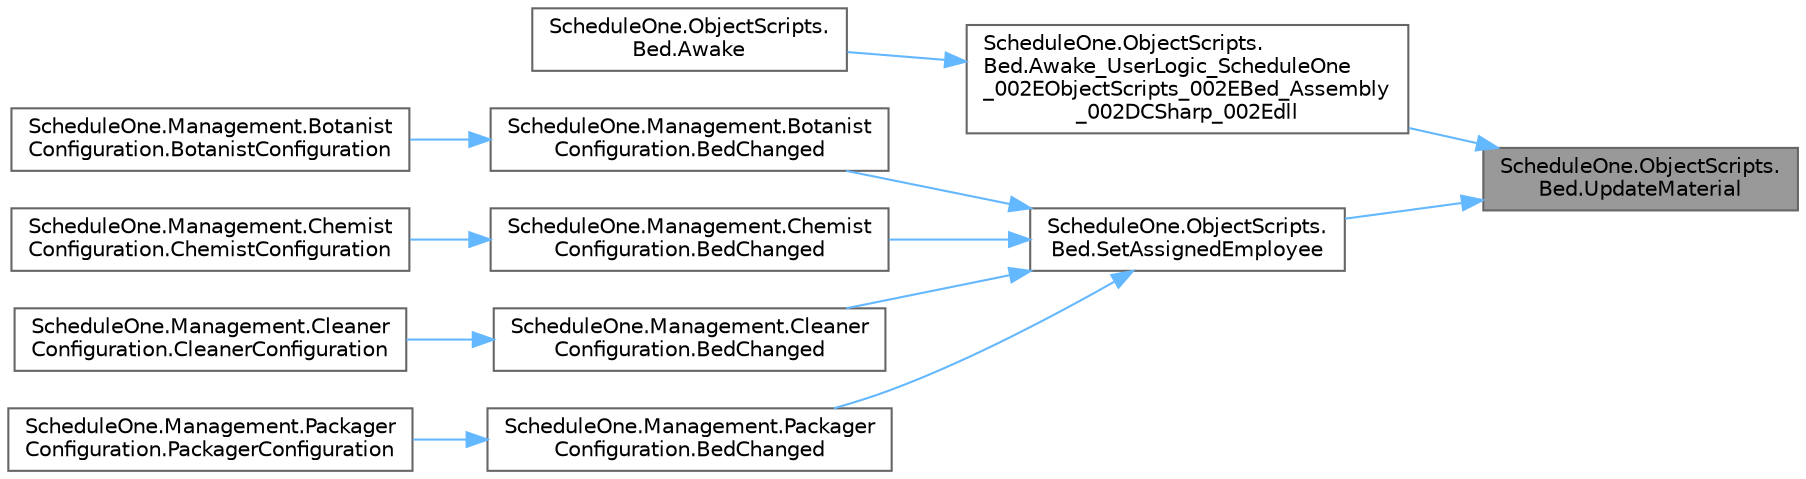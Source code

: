 digraph "ScheduleOne.ObjectScripts.Bed.UpdateMaterial"
{
 // LATEX_PDF_SIZE
  bgcolor="transparent";
  edge [fontname=Helvetica,fontsize=10,labelfontname=Helvetica,labelfontsize=10];
  node [fontname=Helvetica,fontsize=10,shape=box,height=0.2,width=0.4];
  rankdir="RL";
  Node1 [id="Node000001",label="ScheduleOne.ObjectScripts.\lBed.UpdateMaterial",height=0.2,width=0.4,color="gray40", fillcolor="grey60", style="filled", fontcolor="black",tooltip=" "];
  Node1 -> Node2 [id="edge1_Node000001_Node000002",dir="back",color="steelblue1",style="solid",tooltip=" "];
  Node2 [id="Node000002",label="ScheduleOne.ObjectScripts.\lBed.Awake_UserLogic_ScheduleOne\l_002EObjectScripts_002EBed_Assembly\l_002DCSharp_002Edll",height=0.2,width=0.4,color="grey40", fillcolor="white", style="filled",URL="$class_schedule_one_1_1_object_scripts_1_1_bed.html#ab495187c7125093d74872acf45e82430",tooltip=" "];
  Node2 -> Node3 [id="edge2_Node000002_Node000003",dir="back",color="steelblue1",style="solid",tooltip=" "];
  Node3 [id="Node000003",label="ScheduleOne.ObjectScripts.\lBed.Awake",height=0.2,width=0.4,color="grey40", fillcolor="white", style="filled",URL="$class_schedule_one_1_1_object_scripts_1_1_bed.html#a9ed8b27b7dc30876667a59dbeacc4a9a",tooltip=" "];
  Node1 -> Node4 [id="edge3_Node000001_Node000004",dir="back",color="steelblue1",style="solid",tooltip=" "];
  Node4 [id="Node000004",label="ScheduleOne.ObjectScripts.\lBed.SetAssignedEmployee",height=0.2,width=0.4,color="grey40", fillcolor="white", style="filled",URL="$class_schedule_one_1_1_object_scripts_1_1_bed.html#a58c26729b1c4eb9a685bd960bd60dfc4",tooltip=" "];
  Node4 -> Node5 [id="edge4_Node000004_Node000005",dir="back",color="steelblue1",style="solid",tooltip=" "];
  Node5 [id="Node000005",label="ScheduleOne.Management.Botanist\lConfiguration.BedChanged",height=0.2,width=0.4,color="grey40", fillcolor="white", style="filled",URL="$class_schedule_one_1_1_management_1_1_botanist_configuration.html#a7d4820ea9752990f62f2cf3a095be2ca",tooltip=" "];
  Node5 -> Node6 [id="edge5_Node000005_Node000006",dir="back",color="steelblue1",style="solid",tooltip=" "];
  Node6 [id="Node000006",label="ScheduleOne.Management.Botanist\lConfiguration.BotanistConfiguration",height=0.2,width=0.4,color="grey40", fillcolor="white", style="filled",URL="$class_schedule_one_1_1_management_1_1_botanist_configuration.html#afbeac18b9777a01d7816786287e88325",tooltip=" "];
  Node4 -> Node7 [id="edge6_Node000004_Node000007",dir="back",color="steelblue1",style="solid",tooltip=" "];
  Node7 [id="Node000007",label="ScheduleOne.Management.Chemist\lConfiguration.BedChanged",height=0.2,width=0.4,color="grey40", fillcolor="white", style="filled",URL="$class_schedule_one_1_1_management_1_1_chemist_configuration.html#a7e7d1f4d057f7d6e9057b0e2e30ae3c5",tooltip=" "];
  Node7 -> Node8 [id="edge7_Node000007_Node000008",dir="back",color="steelblue1",style="solid",tooltip=" "];
  Node8 [id="Node000008",label="ScheduleOne.Management.Chemist\lConfiguration.ChemistConfiguration",height=0.2,width=0.4,color="grey40", fillcolor="white", style="filled",URL="$class_schedule_one_1_1_management_1_1_chemist_configuration.html#a3579f128f6bfd450322bcfe1690617b4",tooltip=" "];
  Node4 -> Node9 [id="edge8_Node000004_Node000009",dir="back",color="steelblue1",style="solid",tooltip=" "];
  Node9 [id="Node000009",label="ScheduleOne.Management.Cleaner\lConfiguration.BedChanged",height=0.2,width=0.4,color="grey40", fillcolor="white", style="filled",URL="$class_schedule_one_1_1_management_1_1_cleaner_configuration.html#a9abdef41285c1d57fc6228e911a80685",tooltip=" "];
  Node9 -> Node10 [id="edge9_Node000009_Node000010",dir="back",color="steelblue1",style="solid",tooltip=" "];
  Node10 [id="Node000010",label="ScheduleOne.Management.Cleaner\lConfiguration.CleanerConfiguration",height=0.2,width=0.4,color="grey40", fillcolor="white", style="filled",URL="$class_schedule_one_1_1_management_1_1_cleaner_configuration.html#a020fe5317db5d0e7da1d33c02a21c0b8",tooltip=" "];
  Node4 -> Node11 [id="edge10_Node000004_Node000011",dir="back",color="steelblue1",style="solid",tooltip=" "];
  Node11 [id="Node000011",label="ScheduleOne.Management.Packager\lConfiguration.BedChanged",height=0.2,width=0.4,color="grey40", fillcolor="white", style="filled",URL="$class_schedule_one_1_1_management_1_1_packager_configuration.html#ac1c6bf03ac60c83a6041f82294b61466",tooltip=" "];
  Node11 -> Node12 [id="edge11_Node000011_Node000012",dir="back",color="steelblue1",style="solid",tooltip=" "];
  Node12 [id="Node000012",label="ScheduleOne.Management.Packager\lConfiguration.PackagerConfiguration",height=0.2,width=0.4,color="grey40", fillcolor="white", style="filled",URL="$class_schedule_one_1_1_management_1_1_packager_configuration.html#ac6fce28e35c0cc3798c52cf0e93ae250",tooltip=" "];
}

